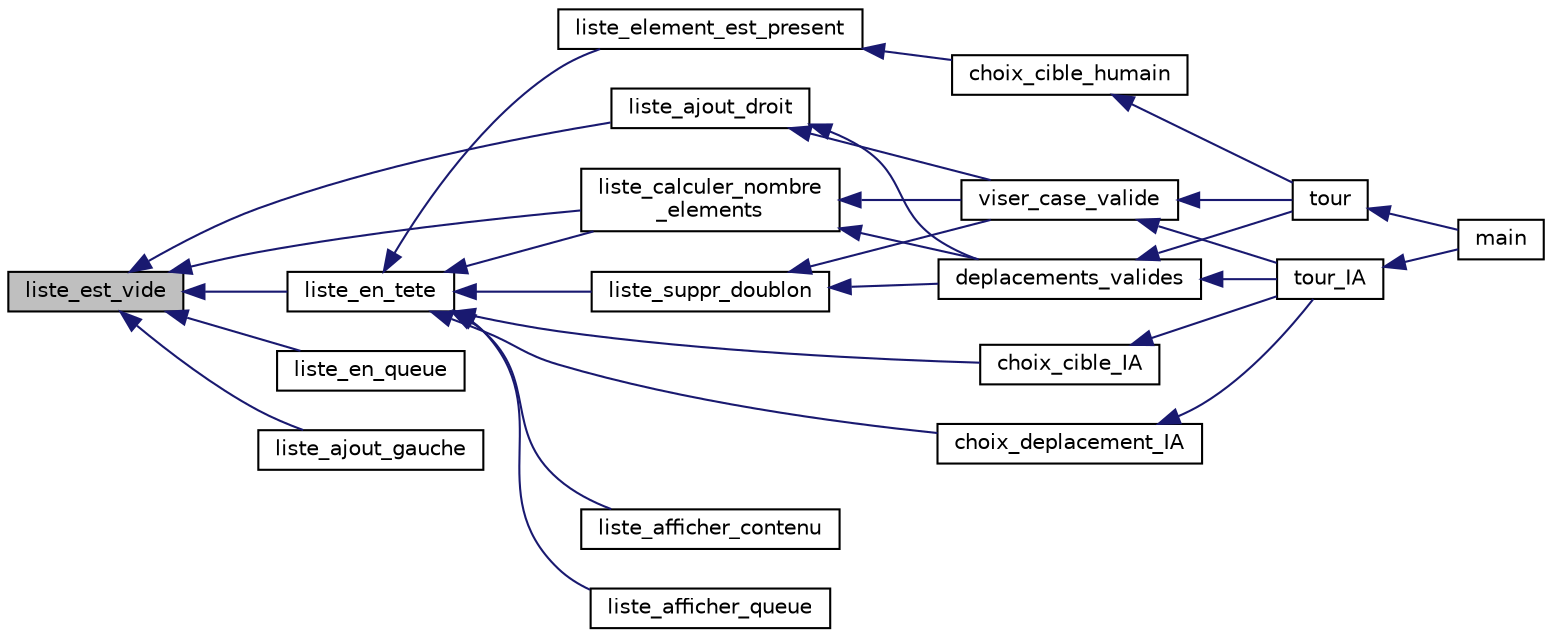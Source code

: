 digraph "liste_est_vide"
{
 // INTERACTIVE_SVG=YES
  bgcolor="transparent";
  edge [fontname="Helvetica",fontsize="10",labelfontname="Helvetica",labelfontsize="10"];
  node [fontname="Helvetica",fontsize="10",shape=record];
  rankdir="LR";
  Node1 [label="liste_est_vide",height=0.2,width=0.4,color="black", fillcolor="grey75", style="filled", fontcolor="black"];
  Node1 -> Node2 [dir="back",color="midnightblue",fontsize="10",style="solid",fontname="Helvetica"];
  Node2 [label="liste_en_tete",height=0.2,width=0.4,color="black",URL="$liste_8h.html#a9cbc13cd82829b3541fae0c01209f963"];
  Node2 -> Node3 [dir="back",color="midnightblue",fontsize="10",style="solid",fontname="Helvetica"];
  Node3 [label="liste_afficher_contenu",height=0.2,width=0.4,color="black",URL="$liste_8h.html#a207cdf13008fdfbf84b897ca499e3b17"];
  Node2 -> Node4 [dir="back",color="midnightblue",fontsize="10",style="solid",fontname="Helvetica"];
  Node4 [label="liste_afficher_queue",height=0.2,width=0.4,color="black",URL="$liste_8h.html#aeca8ab6b8935bc5fd81fa7a74e64879a"];
  Node2 -> Node5 [dir="back",color="midnightblue",fontsize="10",style="solid",fontname="Helvetica"];
  Node5 [label="liste_suppr_doublon",height=0.2,width=0.4,color="black",URL="$liste_8h.html#a48218f7c1bafab1e92490a0963ee7451"];
  Node5 -> Node6 [dir="back",color="midnightblue",fontsize="10",style="solid",fontname="Helvetica"];
  Node6 [label="deplacements_valides",height=0.2,width=0.4,color="black",URL="$_minimale_8c.html#a9f570d5aff57367c773e3e7d090e91e8",tooltip="Calcule les positions de déplacement valide, les met dans la liste. "];
  Node6 -> Node7 [dir="back",color="midnightblue",fontsize="10",style="solid",fontname="Helvetica"];
  Node7 [label="tour",height=0.2,width=0.4,color="black",URL="$_minimale_8c.html#ae1c074b55c14adbcee8c67bed8995e94",tooltip="Fonction de déroulement d&#39;un tour pour le joueur entré en paramètre. "];
  Node7 -> Node8 [dir="back",color="midnightblue",fontsize="10",style="solid",fontname="Helvetica"];
  Node8 [label="main",height=0.2,width=0.4,color="black",URL="$_minimale_8c.html#ae66f6b31b5ad750f1fe042a706a4e3d4",tooltip="Fonction principale Fonction principale qui permet de jouer en mode Kill&#39;em&#39;all. "];
  Node6 -> Node9 [dir="back",color="midnightblue",fontsize="10",style="solid",fontname="Helvetica"];
  Node9 [label="tour_IA",height=0.2,width=0.4,color="black",URL="$_minimale_8c.html#a7e9553a32f70742aa8787a781dd50cea",tooltip="Fonction de déroulement d&#39;un tour pour l&#39;IA. "];
  Node9 -> Node8 [dir="back",color="midnightblue",fontsize="10",style="solid",fontname="Helvetica"];
  Node5 -> Node10 [dir="back",color="midnightblue",fontsize="10",style="solid",fontname="Helvetica"];
  Node10 [label="viser_case_valide",height=0.2,width=0.4,color="black",URL="$_minimale_8c.html#a27d15a9ecfe1e4f2c30cecc92307a80f",tooltip="Calcule les positions d&#39;attaques valides, les met dans la liste. une case vide peut être attaquée..."];
  Node10 -> Node7 [dir="back",color="midnightblue",fontsize="10",style="solid",fontname="Helvetica"];
  Node10 -> Node9 [dir="back",color="midnightblue",fontsize="10",style="solid",fontname="Helvetica"];
  Node2 -> Node11 [dir="back",color="midnightblue",fontsize="10",style="solid",fontname="Helvetica"];
  Node11 [label="liste_calculer_nombre\l_elements",height=0.2,width=0.4,color="black",URL="$liste_8h.html#a78de7382315436cf196cf30aac14257c"];
  Node11 -> Node6 [dir="back",color="midnightblue",fontsize="10",style="solid",fontname="Helvetica"];
  Node11 -> Node10 [dir="back",color="midnightblue",fontsize="10",style="solid",fontname="Helvetica"];
  Node2 -> Node12 [dir="back",color="midnightblue",fontsize="10",style="solid",fontname="Helvetica"];
  Node12 [label="liste_element_est_present",height=0.2,width=0.4,color="black",URL="$liste_8h.html#ae6bf3307184d2f80167abcb9c2ad5b2b"];
  Node12 -> Node13 [dir="back",color="midnightblue",fontsize="10",style="solid",fontname="Helvetica"];
  Node13 [label="choix_cible_humain",height=0.2,width=0.4,color="black",URL="$_minimale_8c.html#a69347b1b74ee79025e3c6ce20b5b49a4",tooltip="Permet au joueur de choisir, grâce à un curseur, une case à attaquer. "];
  Node13 -> Node7 [dir="back",color="midnightblue",fontsize="10",style="solid",fontname="Helvetica"];
  Node2 -> Node14 [dir="back",color="midnightblue",fontsize="10",style="solid",fontname="Helvetica"];
  Node14 [label="choix_deplacement_IA",height=0.2,width=0.4,color="black",URL="$_minimale_8c.html#aaa20acb53c08f4a15be29bb9d70cd9f1",tooltip="cette fonction retourne les coordonnées du déplacement choisi pour l&#39;IA "];
  Node14 -> Node9 [dir="back",color="midnightblue",fontsize="10",style="solid",fontname="Helvetica"];
  Node2 -> Node15 [dir="back",color="midnightblue",fontsize="10",style="solid",fontname="Helvetica"];
  Node15 [label="choix_cible_IA",height=0.2,width=0.4,color="black",URL="$_minimale_8c.html#a29cde2a1505f65c5b2b190588516f6d6",tooltip="Choisi parmi la liste des cases à attaquer pour l&#39;IA, une case vide peut être attaquée. "];
  Node15 -> Node9 [dir="back",color="midnightblue",fontsize="10",style="solid",fontname="Helvetica"];
  Node1 -> Node16 [dir="back",color="midnightblue",fontsize="10",style="solid",fontname="Helvetica"];
  Node16 [label="liste_en_queue",height=0.2,width=0.4,color="black",URL="$liste_8h.html#aaf16c3ff04ebc19da036b0332d82ccee"];
  Node1 -> Node17 [dir="back",color="midnightblue",fontsize="10",style="solid",fontname="Helvetica"];
  Node17 [label="liste_ajout_droit",height=0.2,width=0.4,color="black",URL="$liste_8h.html#ae9c711baf0f41d27a5002c3e249687d8"];
  Node17 -> Node6 [dir="back",color="midnightblue",fontsize="10",style="solid",fontname="Helvetica"];
  Node17 -> Node10 [dir="back",color="midnightblue",fontsize="10",style="solid",fontname="Helvetica"];
  Node1 -> Node18 [dir="back",color="midnightblue",fontsize="10",style="solid",fontname="Helvetica"];
  Node18 [label="liste_ajout_gauche",height=0.2,width=0.4,color="black",URL="$liste_8h.html#ac7289b3f288aec0c22e5272c4851e0ee"];
  Node1 -> Node11 [dir="back",color="midnightblue",fontsize="10",style="solid",fontname="Helvetica"];
}
